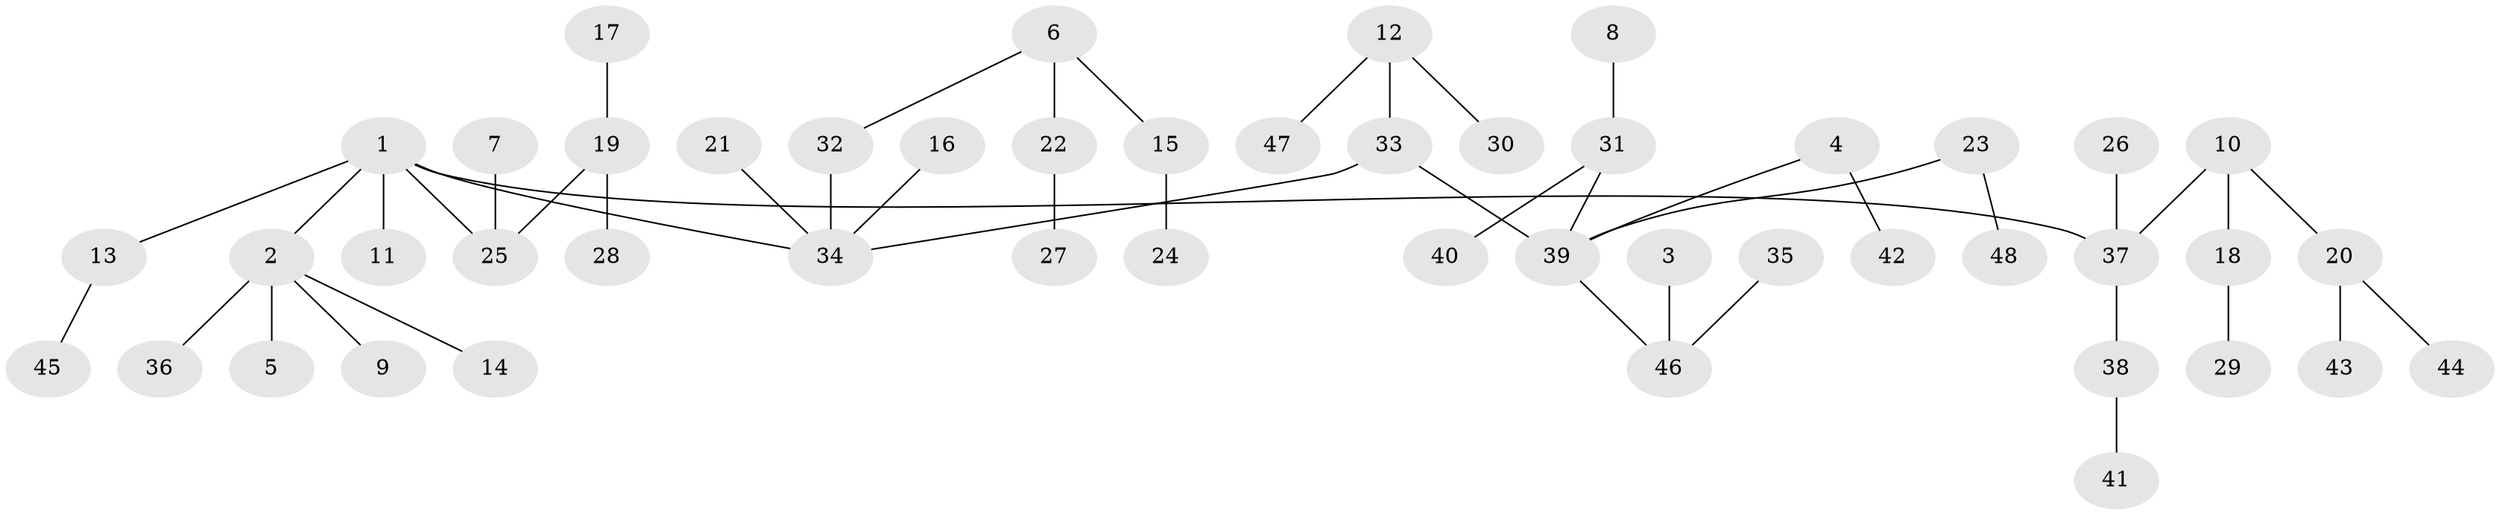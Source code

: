 // original degree distribution, {4: 0.09473684210526316, 2: 0.30526315789473685, 3: 0.12631578947368421, 5: 0.021052631578947368, 6: 0.010526315789473684, 1: 0.4421052631578947}
// Generated by graph-tools (version 1.1) at 2025/26/03/09/25 03:26:33]
// undirected, 48 vertices, 47 edges
graph export_dot {
graph [start="1"]
  node [color=gray90,style=filled];
  1;
  2;
  3;
  4;
  5;
  6;
  7;
  8;
  9;
  10;
  11;
  12;
  13;
  14;
  15;
  16;
  17;
  18;
  19;
  20;
  21;
  22;
  23;
  24;
  25;
  26;
  27;
  28;
  29;
  30;
  31;
  32;
  33;
  34;
  35;
  36;
  37;
  38;
  39;
  40;
  41;
  42;
  43;
  44;
  45;
  46;
  47;
  48;
  1 -- 2 [weight=1.0];
  1 -- 11 [weight=1.0];
  1 -- 13 [weight=1.0];
  1 -- 25 [weight=1.0];
  1 -- 34 [weight=1.0];
  1 -- 37 [weight=1.0];
  2 -- 5 [weight=1.0];
  2 -- 9 [weight=1.0];
  2 -- 14 [weight=1.0];
  2 -- 36 [weight=1.0];
  3 -- 46 [weight=1.0];
  4 -- 39 [weight=1.0];
  4 -- 42 [weight=1.0];
  6 -- 15 [weight=1.0];
  6 -- 22 [weight=1.0];
  6 -- 32 [weight=1.0];
  7 -- 25 [weight=1.0];
  8 -- 31 [weight=1.0];
  10 -- 18 [weight=1.0];
  10 -- 20 [weight=1.0];
  10 -- 37 [weight=1.0];
  12 -- 30 [weight=1.0];
  12 -- 33 [weight=1.0];
  12 -- 47 [weight=1.0];
  13 -- 45 [weight=1.0];
  15 -- 24 [weight=1.0];
  16 -- 34 [weight=1.0];
  17 -- 19 [weight=1.0];
  18 -- 29 [weight=1.0];
  19 -- 25 [weight=1.0];
  19 -- 28 [weight=1.0];
  20 -- 43 [weight=1.0];
  20 -- 44 [weight=1.0];
  21 -- 34 [weight=1.0];
  22 -- 27 [weight=1.0];
  23 -- 39 [weight=1.0];
  23 -- 48 [weight=1.0];
  26 -- 37 [weight=1.0];
  31 -- 39 [weight=1.0];
  31 -- 40 [weight=1.0];
  32 -- 34 [weight=1.0];
  33 -- 34 [weight=1.0];
  33 -- 39 [weight=1.0];
  35 -- 46 [weight=1.0];
  37 -- 38 [weight=1.0];
  38 -- 41 [weight=1.0];
  39 -- 46 [weight=1.0];
}
